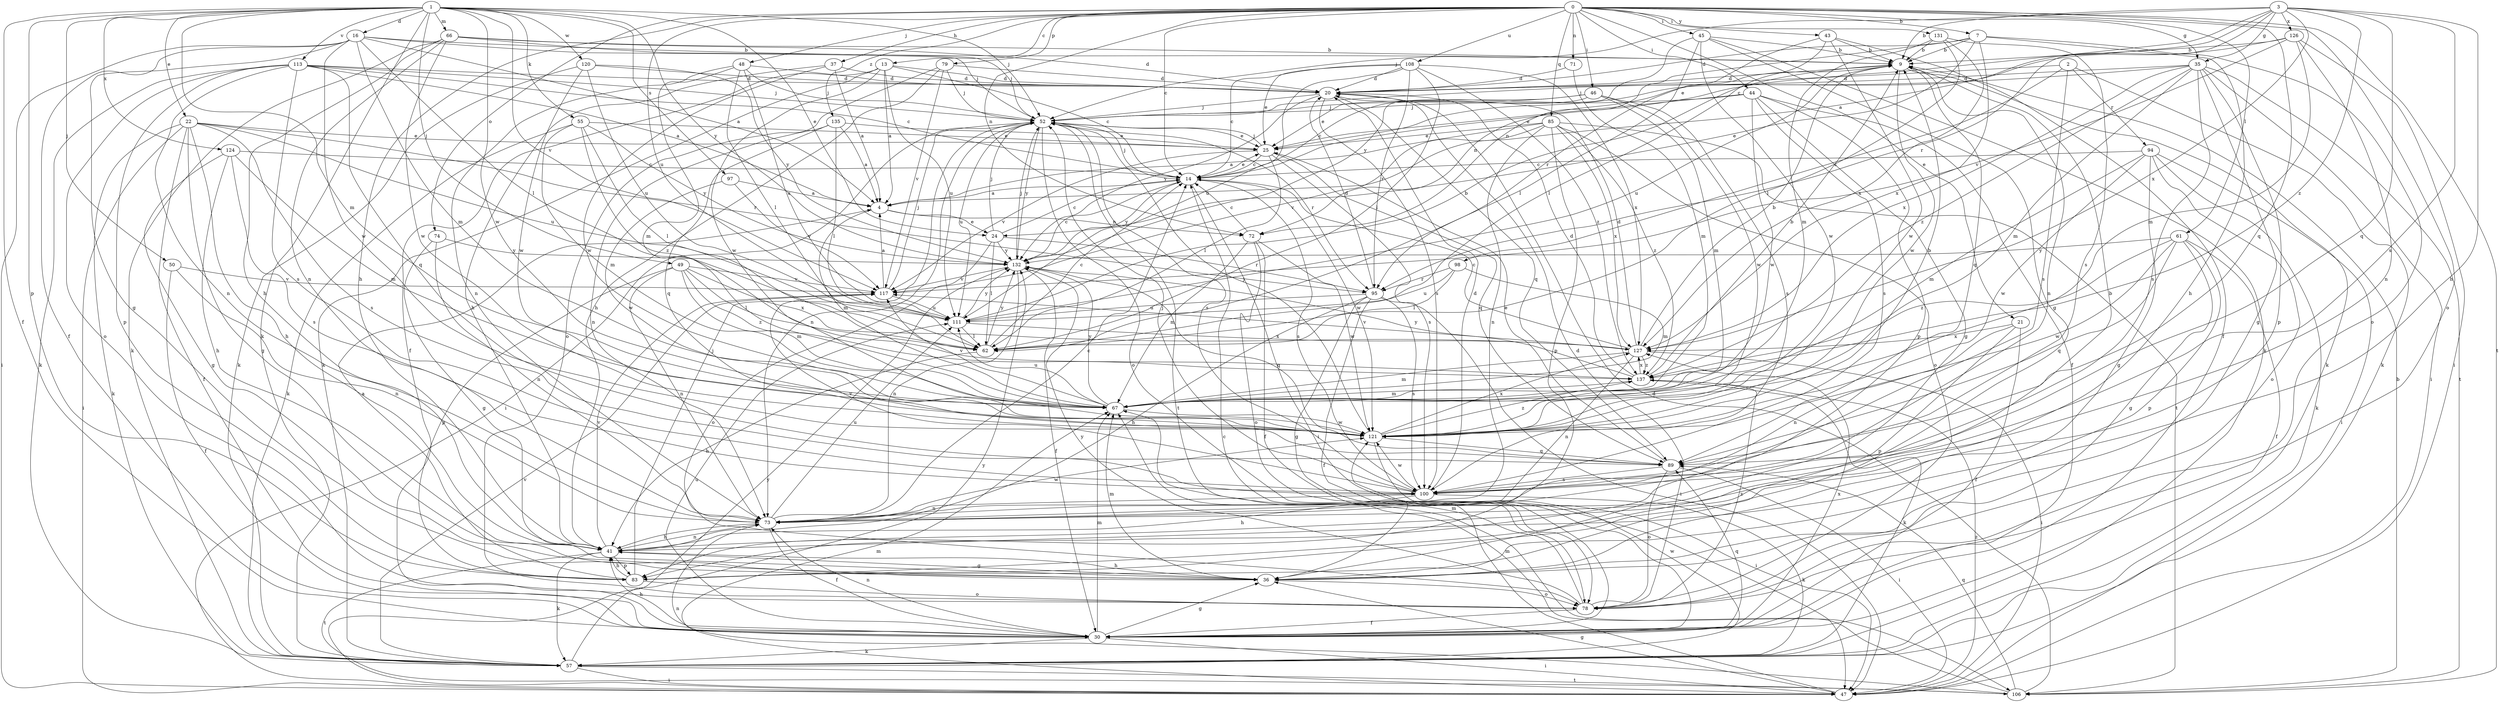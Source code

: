 strict digraph  {
0;
1;
2;
3;
4;
7;
9;
13;
14;
16;
20;
21;
22;
24;
25;
30;
35;
36;
37;
41;
43;
44;
45;
46;
47;
48;
49;
50;
52;
55;
57;
61;
62;
66;
67;
71;
72;
73;
74;
78;
79;
83;
85;
89;
94;
95;
97;
98;
100;
106;
108;
111;
113;
117;
120;
121;
124;
126;
127;
131;
132;
135;
137;
0 -> 7  [label=b];
0 -> 13  [label=c];
0 -> 14  [label=c];
0 -> 21  [label=e];
0 -> 35  [label=g];
0 -> 37  [label=h];
0 -> 41  [label=h];
0 -> 43  [label=i];
0 -> 44  [label=i];
0 -> 45  [label=i];
0 -> 46  [label=i];
0 -> 48  [label=j];
0 -> 61  [label=l];
0 -> 71  [label=n];
0 -> 72  [label=n];
0 -> 74  [label=o];
0 -> 78  [label=o];
0 -> 79  [label=p];
0 -> 85  [label=q];
0 -> 89  [label=q];
0 -> 106  [label=t];
0 -> 108  [label=u];
0 -> 111  [label=u];
0 -> 131  [label=y];
0 -> 135  [label=z];
1 -> 16  [label=d];
1 -> 22  [label=e];
1 -> 24  [label=e];
1 -> 30  [label=f];
1 -> 49  [label=j];
1 -> 50  [label=j];
1 -> 52  [label=j];
1 -> 55  [label=k];
1 -> 57  [label=k];
1 -> 66  [label=m];
1 -> 67  [label=m];
1 -> 83  [label=p];
1 -> 97  [label=s];
1 -> 113  [label=v];
1 -> 117  [label=v];
1 -> 120  [label=w];
1 -> 121  [label=w];
1 -> 124  [label=x];
1 -> 132  [label=y];
2 -> 20  [label=d];
2 -> 57  [label=k];
2 -> 94  [label=r];
2 -> 98  [label=s];
2 -> 100  [label=s];
3 -> 4  [label=a];
3 -> 9  [label=b];
3 -> 14  [label=c];
3 -> 35  [label=g];
3 -> 41  [label=h];
3 -> 52  [label=j];
3 -> 89  [label=q];
3 -> 95  [label=r];
3 -> 100  [label=s];
3 -> 126  [label=x];
3 -> 127  [label=x];
3 -> 137  [label=z];
4 -> 24  [label=e];
4 -> 67  [label=m];
4 -> 72  [label=n];
7 -> 9  [label=b];
7 -> 20  [label=d];
7 -> 24  [label=e];
7 -> 41  [label=h];
7 -> 72  [label=n];
7 -> 78  [label=o];
7 -> 127  [label=x];
9 -> 20  [label=d];
9 -> 57  [label=k];
9 -> 72  [label=n];
9 -> 73  [label=n];
9 -> 89  [label=q];
9 -> 111  [label=u];
9 -> 121  [label=w];
13 -> 4  [label=a];
13 -> 14  [label=c];
13 -> 20  [label=d];
13 -> 30  [label=f];
13 -> 57  [label=k];
13 -> 111  [label=u];
13 -> 121  [label=w];
14 -> 4  [label=a];
14 -> 25  [label=e];
14 -> 47  [label=i];
14 -> 52  [label=j];
14 -> 100  [label=s];
14 -> 121  [label=w];
14 -> 132  [label=y];
16 -> 4  [label=a];
16 -> 9  [label=b];
16 -> 30  [label=f];
16 -> 36  [label=g];
16 -> 47  [label=i];
16 -> 52  [label=j];
16 -> 62  [label=l];
16 -> 67  [label=m];
16 -> 121  [label=w];
20 -> 52  [label=j];
20 -> 89  [label=q];
20 -> 100  [label=s];
20 -> 132  [label=y];
21 -> 30  [label=f];
21 -> 73  [label=n];
21 -> 83  [label=p];
21 -> 127  [label=x];
22 -> 25  [label=e];
22 -> 30  [label=f];
22 -> 36  [label=g];
22 -> 41  [label=h];
22 -> 47  [label=i];
22 -> 57  [label=k];
22 -> 95  [label=r];
22 -> 100  [label=s];
22 -> 111  [label=u];
24 -> 14  [label=c];
24 -> 52  [label=j];
24 -> 62  [label=l];
24 -> 78  [label=o];
24 -> 95  [label=r];
24 -> 132  [label=y];
25 -> 14  [label=c];
25 -> 52  [label=j];
25 -> 62  [label=l];
25 -> 89  [label=q];
25 -> 100  [label=s];
25 -> 117  [label=v];
30 -> 36  [label=g];
30 -> 41  [label=h];
30 -> 47  [label=i];
30 -> 57  [label=k];
30 -> 67  [label=m];
30 -> 73  [label=n];
30 -> 89  [label=q];
30 -> 111  [label=u];
30 -> 127  [label=x];
35 -> 20  [label=d];
35 -> 36  [label=g];
35 -> 47  [label=i];
35 -> 52  [label=j];
35 -> 67  [label=m];
35 -> 83  [label=p];
35 -> 100  [label=s];
35 -> 106  [label=t];
35 -> 127  [label=x];
35 -> 137  [label=z];
36 -> 41  [label=h];
36 -> 67  [label=m];
36 -> 78  [label=o];
37 -> 4  [label=a];
37 -> 20  [label=d];
37 -> 41  [label=h];
37 -> 121  [label=w];
41 -> 36  [label=g];
41 -> 57  [label=k];
41 -> 73  [label=n];
41 -> 83  [label=p];
41 -> 106  [label=t];
41 -> 117  [label=v];
43 -> 9  [label=b];
43 -> 30  [label=f];
43 -> 62  [label=l];
43 -> 95  [label=r];
43 -> 121  [label=w];
44 -> 25  [label=e];
44 -> 30  [label=f];
44 -> 36  [label=g];
44 -> 52  [label=j];
44 -> 83  [label=p];
44 -> 100  [label=s];
44 -> 121  [label=w];
45 -> 9  [label=b];
45 -> 36  [label=g];
45 -> 57  [label=k];
45 -> 62  [label=l];
45 -> 121  [label=w];
45 -> 132  [label=y];
46 -> 14  [label=c];
46 -> 25  [label=e];
46 -> 52  [label=j];
46 -> 67  [label=m];
46 -> 100  [label=s];
46 -> 121  [label=w];
47 -> 14  [label=c];
47 -> 36  [label=g];
47 -> 67  [label=m];
47 -> 132  [label=y];
47 -> 137  [label=z];
48 -> 20  [label=d];
48 -> 52  [label=j];
48 -> 62  [label=l];
48 -> 67  [label=m];
48 -> 73  [label=n];
48 -> 111  [label=u];
49 -> 62  [label=l];
49 -> 67  [label=m];
49 -> 73  [label=n];
49 -> 83  [label=p];
49 -> 117  [label=v];
49 -> 127  [label=x];
49 -> 137  [label=z];
50 -> 30  [label=f];
50 -> 73  [label=n];
50 -> 117  [label=v];
52 -> 25  [label=e];
52 -> 47  [label=i];
52 -> 73  [label=n];
52 -> 78  [label=o];
52 -> 95  [label=r];
52 -> 100  [label=s];
52 -> 106  [label=t];
52 -> 111  [label=u];
52 -> 132  [label=y];
55 -> 25  [label=e];
55 -> 57  [label=k];
55 -> 62  [label=l];
55 -> 67  [label=m];
55 -> 132  [label=y];
55 -> 137  [label=z];
57 -> 47  [label=i];
57 -> 106  [label=t];
57 -> 117  [label=v];
57 -> 121  [label=w];
57 -> 132  [label=y];
61 -> 30  [label=f];
61 -> 36  [label=g];
61 -> 83  [label=p];
61 -> 89  [label=q];
61 -> 121  [label=w];
61 -> 132  [label=y];
61 -> 137  [label=z];
62 -> 14  [label=c];
62 -> 41  [label=h];
62 -> 132  [label=y];
66 -> 9  [label=b];
66 -> 20  [label=d];
66 -> 41  [label=h];
66 -> 52  [label=j];
66 -> 57  [label=k];
66 -> 73  [label=n];
66 -> 121  [label=w];
67 -> 111  [label=u];
67 -> 117  [label=v];
67 -> 121  [label=w];
67 -> 132  [label=y];
71 -> 20  [label=d];
71 -> 67  [label=m];
72 -> 14  [label=c];
72 -> 30  [label=f];
72 -> 67  [label=m];
72 -> 78  [label=o];
72 -> 121  [label=w];
73 -> 9  [label=b];
73 -> 14  [label=c];
73 -> 30  [label=f];
73 -> 41  [label=h];
73 -> 111  [label=u];
73 -> 121  [label=w];
74 -> 36  [label=g];
74 -> 73  [label=n];
74 -> 132  [label=y];
78 -> 20  [label=d];
78 -> 30  [label=f];
78 -> 67  [label=m];
78 -> 132  [label=y];
78 -> 137  [label=z];
79 -> 20  [label=d];
79 -> 41  [label=h];
79 -> 52  [label=j];
79 -> 78  [label=o];
79 -> 117  [label=v];
83 -> 4  [label=a];
83 -> 41  [label=h];
83 -> 52  [label=j];
83 -> 78  [label=o];
85 -> 4  [label=a];
85 -> 25  [label=e];
85 -> 73  [label=n];
85 -> 78  [label=o];
85 -> 83  [label=p];
85 -> 106  [label=t];
85 -> 117  [label=v];
85 -> 127  [label=x];
85 -> 137  [label=z];
89 -> 25  [label=e];
89 -> 47  [label=i];
89 -> 78  [label=o];
89 -> 100  [label=s];
94 -> 14  [label=c];
94 -> 36  [label=g];
94 -> 47  [label=i];
94 -> 57  [label=k];
94 -> 67  [label=m];
94 -> 78  [label=o];
94 -> 121  [label=w];
95 -> 20  [label=d];
95 -> 30  [label=f];
95 -> 36  [label=g];
95 -> 41  [label=h];
95 -> 47  [label=i];
95 -> 100  [label=s];
95 -> 111  [label=u];
97 -> 4  [label=a];
97 -> 117  [label=v];
97 -> 121  [label=w];
98 -> 62  [label=l];
98 -> 67  [label=m];
98 -> 95  [label=r];
98 -> 111  [label=u];
100 -> 20  [label=d];
100 -> 41  [label=h];
100 -> 52  [label=j];
100 -> 57  [label=k];
100 -> 73  [label=n];
100 -> 117  [label=v];
100 -> 121  [label=w];
106 -> 9  [label=b];
106 -> 20  [label=d];
106 -> 67  [label=m];
106 -> 73  [label=n];
106 -> 89  [label=q];
108 -> 14  [label=c];
108 -> 20  [label=d];
108 -> 25  [label=e];
108 -> 62  [label=l];
108 -> 95  [label=r];
108 -> 111  [label=u];
108 -> 127  [label=x];
108 -> 137  [label=z];
111 -> 9  [label=b];
111 -> 62  [label=l];
111 -> 127  [label=x];
111 -> 132  [label=y];
113 -> 4  [label=a];
113 -> 14  [label=c];
113 -> 20  [label=d];
113 -> 52  [label=j];
113 -> 57  [label=k];
113 -> 73  [label=n];
113 -> 78  [label=o];
113 -> 83  [label=p];
113 -> 89  [label=q];
113 -> 100  [label=s];
117 -> 4  [label=a];
117 -> 52  [label=j];
117 -> 111  [label=u];
120 -> 20  [label=d];
120 -> 57  [label=k];
120 -> 111  [label=u];
120 -> 121  [label=w];
120 -> 132  [label=y];
121 -> 9  [label=b];
121 -> 47  [label=i];
121 -> 52  [label=j];
121 -> 89  [label=q];
121 -> 127  [label=x];
121 -> 137  [label=z];
124 -> 14  [label=c];
124 -> 36  [label=g];
124 -> 41  [label=h];
124 -> 67  [label=m];
124 -> 100  [label=s];
126 -> 9  [label=b];
126 -> 25  [label=e];
126 -> 47  [label=i];
126 -> 67  [label=m];
126 -> 73  [label=n];
126 -> 117  [label=v];
127 -> 9  [label=b];
127 -> 14  [label=c];
127 -> 20  [label=d];
127 -> 47  [label=i];
127 -> 67  [label=m];
127 -> 73  [label=n];
127 -> 117  [label=v];
127 -> 137  [label=z];
131 -> 9  [label=b];
131 -> 62  [label=l];
131 -> 67  [label=m];
131 -> 100  [label=s];
131 -> 127  [label=x];
132 -> 14  [label=c];
132 -> 30  [label=f];
132 -> 52  [label=j];
132 -> 73  [label=n];
132 -> 89  [label=q];
132 -> 117  [label=v];
135 -> 4  [label=a];
135 -> 25  [label=e];
135 -> 62  [label=l];
135 -> 73  [label=n];
135 -> 89  [label=q];
137 -> 9  [label=b];
137 -> 20  [label=d];
137 -> 57  [label=k];
137 -> 67  [label=m];
137 -> 127  [label=x];
137 -> 132  [label=y];
}
